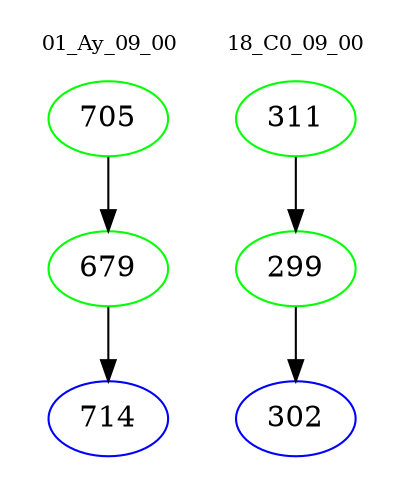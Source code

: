 digraph{
subgraph cluster_0 {
color = white
label = "01_Ay_09_00";
fontsize=10;
T0_705 [label="705", color="green"]
T0_705 -> T0_679 [color="black"]
T0_679 [label="679", color="green"]
T0_679 -> T0_714 [color="black"]
T0_714 [label="714", color="blue"]
}
subgraph cluster_1 {
color = white
label = "18_C0_09_00";
fontsize=10;
T1_311 [label="311", color="green"]
T1_311 -> T1_299 [color="black"]
T1_299 [label="299", color="green"]
T1_299 -> T1_302 [color="black"]
T1_302 [label="302", color="blue"]
}
}
